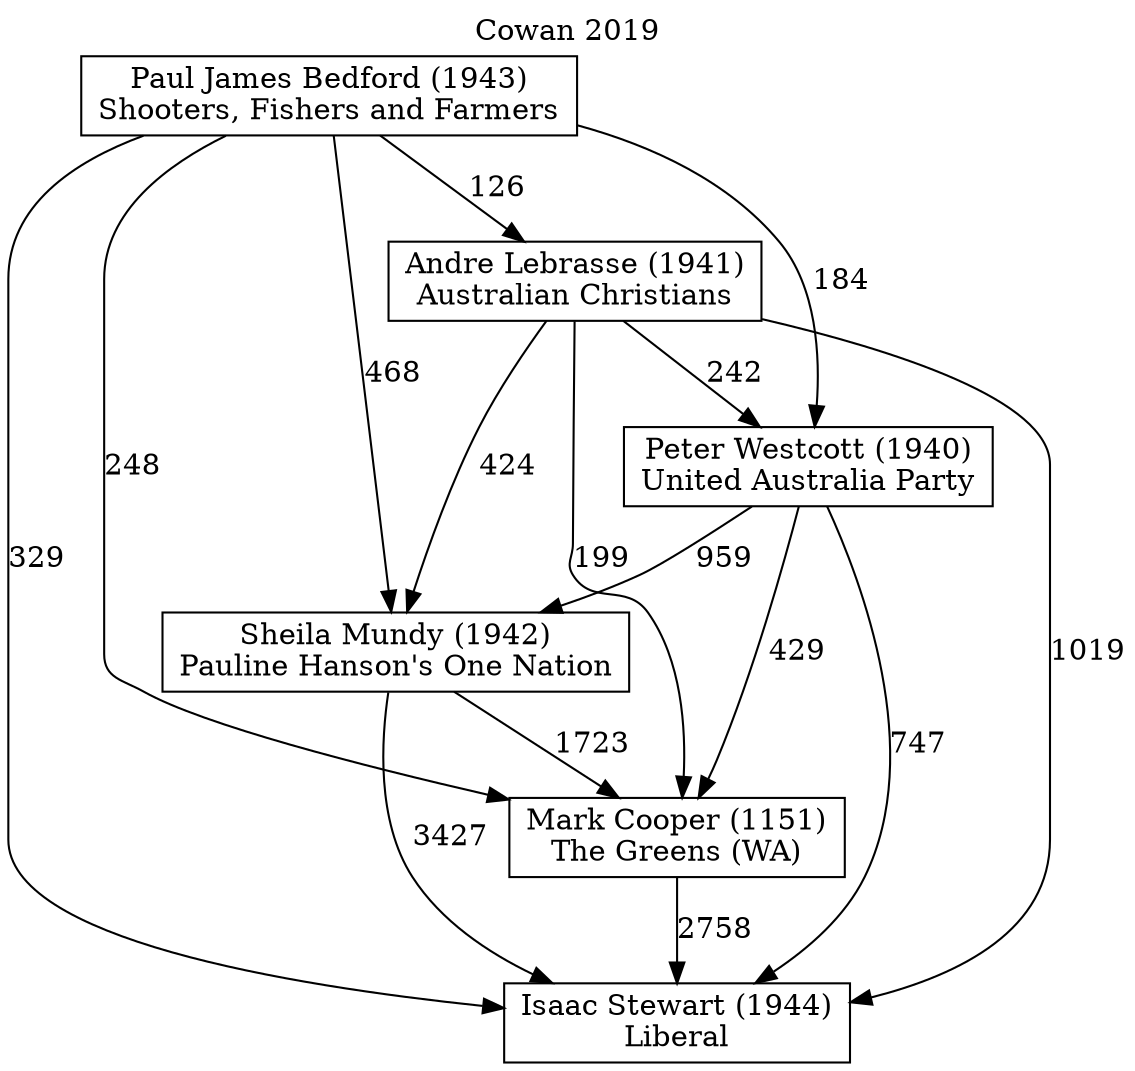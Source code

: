 // House preference flow
digraph "Isaac Stewart (1944)_Cowan_2019" {
	graph [label="Cowan 2019" labelloc=t mclimit=2]
	node [shape=box]
	"Isaac Stewart (1944)" [label="Isaac Stewart (1944)
Liberal"]
	"Mark Cooper (1151)" [label="Mark Cooper (1151)
The Greens (WA)"]
	"Sheila Mundy (1942)" [label="Sheila Mundy (1942)
Pauline Hanson's One Nation"]
	"Peter Westcott (1940)" [label="Peter Westcott (1940)
United Australia Party"]
	"Andre Lebrasse (1941)" [label="Andre Lebrasse (1941)
Australian Christians"]
	"Paul James Bedford (1943)" [label="Paul James Bedford (1943)
Shooters, Fishers and Farmers"]
	"Mark Cooper (1151)" -> "Isaac Stewart (1944)" [label=2758]
	"Sheila Mundy (1942)" -> "Mark Cooper (1151)" [label=1723]
	"Peter Westcott (1940)" -> "Sheila Mundy (1942)" [label=959]
	"Andre Lebrasse (1941)" -> "Peter Westcott (1940)" [label=242]
	"Paul James Bedford (1943)" -> "Andre Lebrasse (1941)" [label=126]
	"Sheila Mundy (1942)" -> "Isaac Stewart (1944)" [label=3427]
	"Peter Westcott (1940)" -> "Isaac Stewart (1944)" [label=747]
	"Andre Lebrasse (1941)" -> "Isaac Stewart (1944)" [label=1019]
	"Paul James Bedford (1943)" -> "Isaac Stewart (1944)" [label=329]
	"Paul James Bedford (1943)" -> "Peter Westcott (1940)" [label=184]
	"Andre Lebrasse (1941)" -> "Sheila Mundy (1942)" [label=424]
	"Paul James Bedford (1943)" -> "Sheila Mundy (1942)" [label=468]
	"Peter Westcott (1940)" -> "Mark Cooper (1151)" [label=429]
	"Andre Lebrasse (1941)" -> "Mark Cooper (1151)" [label=199]
	"Paul James Bedford (1943)" -> "Mark Cooper (1151)" [label=248]
}
